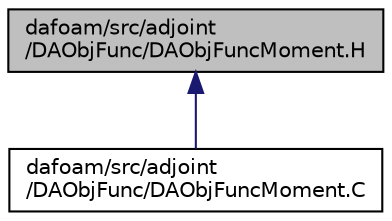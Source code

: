 digraph "dafoam/src/adjoint/DAObjFunc/DAObjFuncMoment.H"
{
  bgcolor="transparent";
  edge [fontname="Helvetica",fontsize="10",labelfontname="Helvetica",labelfontsize="10"];
  node [fontname="Helvetica",fontsize="10",shape=record];
  Node34 [label="dafoam/src/adjoint\l/DAObjFunc/DAObjFuncMoment.H",height=0.2,width=0.4,color="black", fillcolor="grey75", style="filled", fontcolor="black"];
  Node34 -> Node35 [dir="back",color="midnightblue",fontsize="10",style="solid",fontname="Helvetica"];
  Node35 [label="dafoam/src/adjoint\l/DAObjFunc/DAObjFuncMoment.C",height=0.2,width=0.4,color="black",URL="$DAObjFuncMoment_8C.html"];
}
